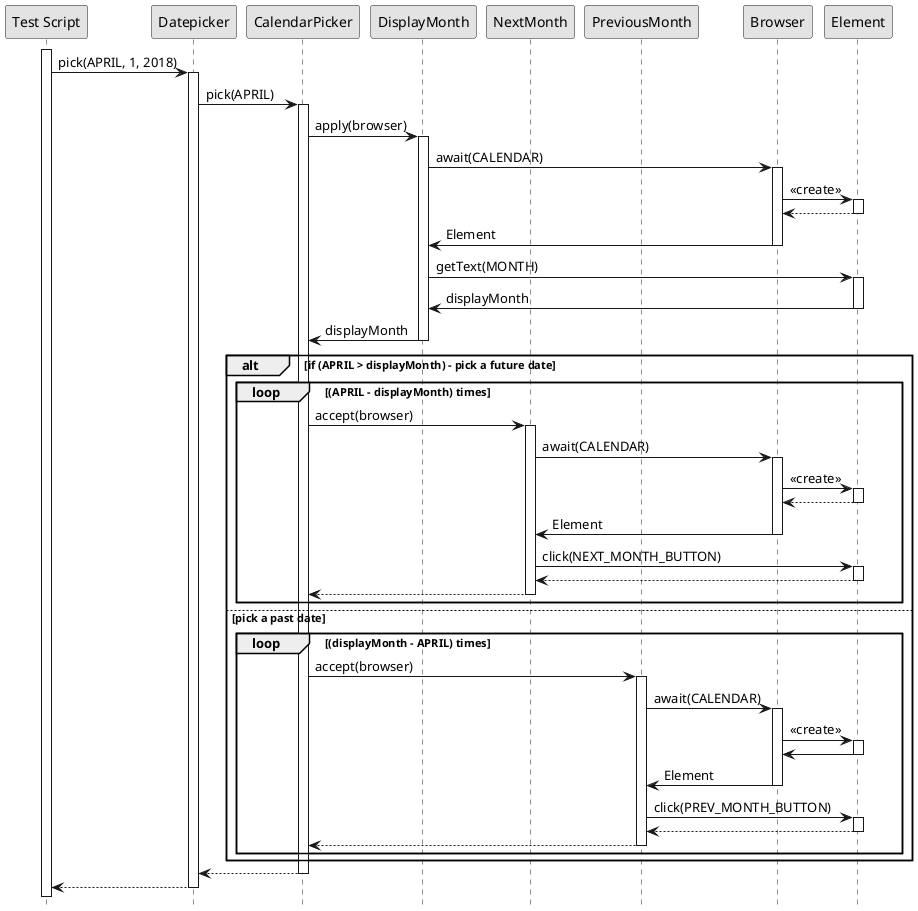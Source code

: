 @startuml

hide footbox
skinparam monochrome true
skinparam shadowing false

participant "Test Script"
participant Datepicker
participant CalendarPicker
participant DisplayMonth
participant NextMonth
participant PreviousMonth
participant Browser
participant Element

activate "Test Script"
"Test Script" -> Datepicker : pick(APRIL, 1, 2018)
activate Datepicker
Datepicker -> CalendarPicker : pick(APRIL)
activate CalendarPicker
CalendarPicker -> DisplayMonth: apply(browser)
activate DisplayMonth
DisplayMonth -> Browser: await(CALENDAR)
activate Browser
Browser -> Element: <<create>>
activate Element
Element --> Browser
deactivate Element
Browser -> DisplayMonth : Element
deactivate Browser

DisplayMonth -> Element : getText(MONTH)
activate Element

Element -> DisplayMonth : displayMonth
deactivate Element

DisplayMonth -> CalendarPicker: displayMonth
deactivate DisplayMonth

alt if (APRIL > displayMonth) - pick a future date

 loop (APRIL - displayMonth) times

      CalendarPicker -> NextMonth: accept(browser)
      activate NextMonth
      NextMonth -> Browser : await(CALENDAR)
      activate Browser
      Browser -> Element: <<create>>
      activate Element
      Element --> Browser
      deactivate Element
      Browser -> NextMonth : Element
      deactivate Browser
      NextMonth -> Element: click(NEXT_MONTH_BUTTON)
      activate Element
      Element --> NextMonth
      deactivate Element

      NextMonth --> CalendarPicker
      deactivate NextMonth
 end

else pick a past date

 loop (displayMonth - APRIL) times
     CalendarPicker -> PreviousMonth: accept(browser)
     activate PreviousMonth
     PreviousMonth -> Browser : await(CALENDAR)
     activate Browser
     Browser -> Element: <<create>>

     activate Element
     Element -> Browser
     deactivate Element
     Browser -> PreviousMonth : Element
     deactivate Browser
     PreviousMonth -> Element: click(PREV_MONTH_BUTTON)
     activate Element
     Element --> PreviousMonth
     deactivate Element
     PreviousMonth --> CalendarPicker
     deactivate PreviousMonth
 end
      deactivate Browser
end

CalendarPicker --> Datepicker
deactivate CalendarPicker
Datepicker --> "Test Script"
deactivate Datepicker

@enduml
